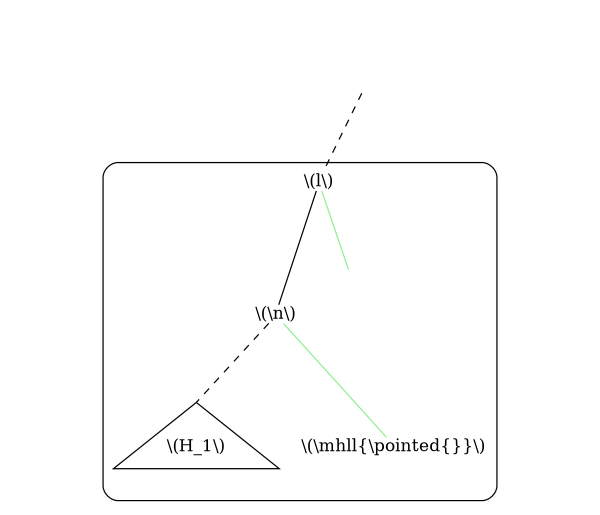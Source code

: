 graph {
	size="4,4"
    graph [splines=false]
    node [height=1 width=1]

	r [label="" shape=none]
	rl [label="" shape=none]

	r2 [label="" shape=none]
	r2r [label="" shape=none]

    r -- rl [style=invis]
    r -- 0 [style=invis]

    r2-- r2r [style=invis]
    r2-- 0 [style=dashed]

	subgraph cluster_1 {
        style=rounded
        color=black
        bgcolor="#ffffff01"

        0 [label="\\(l\\)" shape=plain]
        1 [label="\\(\\n\\)" shape=plain]
        3 [label="" shape=none]

        g2 [label="\\(H_1\\)" shape=triangle]

        2 [label="\\(\\mhll{\\pointed{}}\\)" shape=plain]

        0 -- 1
        0 -- 3 [color=lightgreen]

        1 -- g2:n [style=dashed]
        1 -- 2 [color=lightgreen]
	}
}
